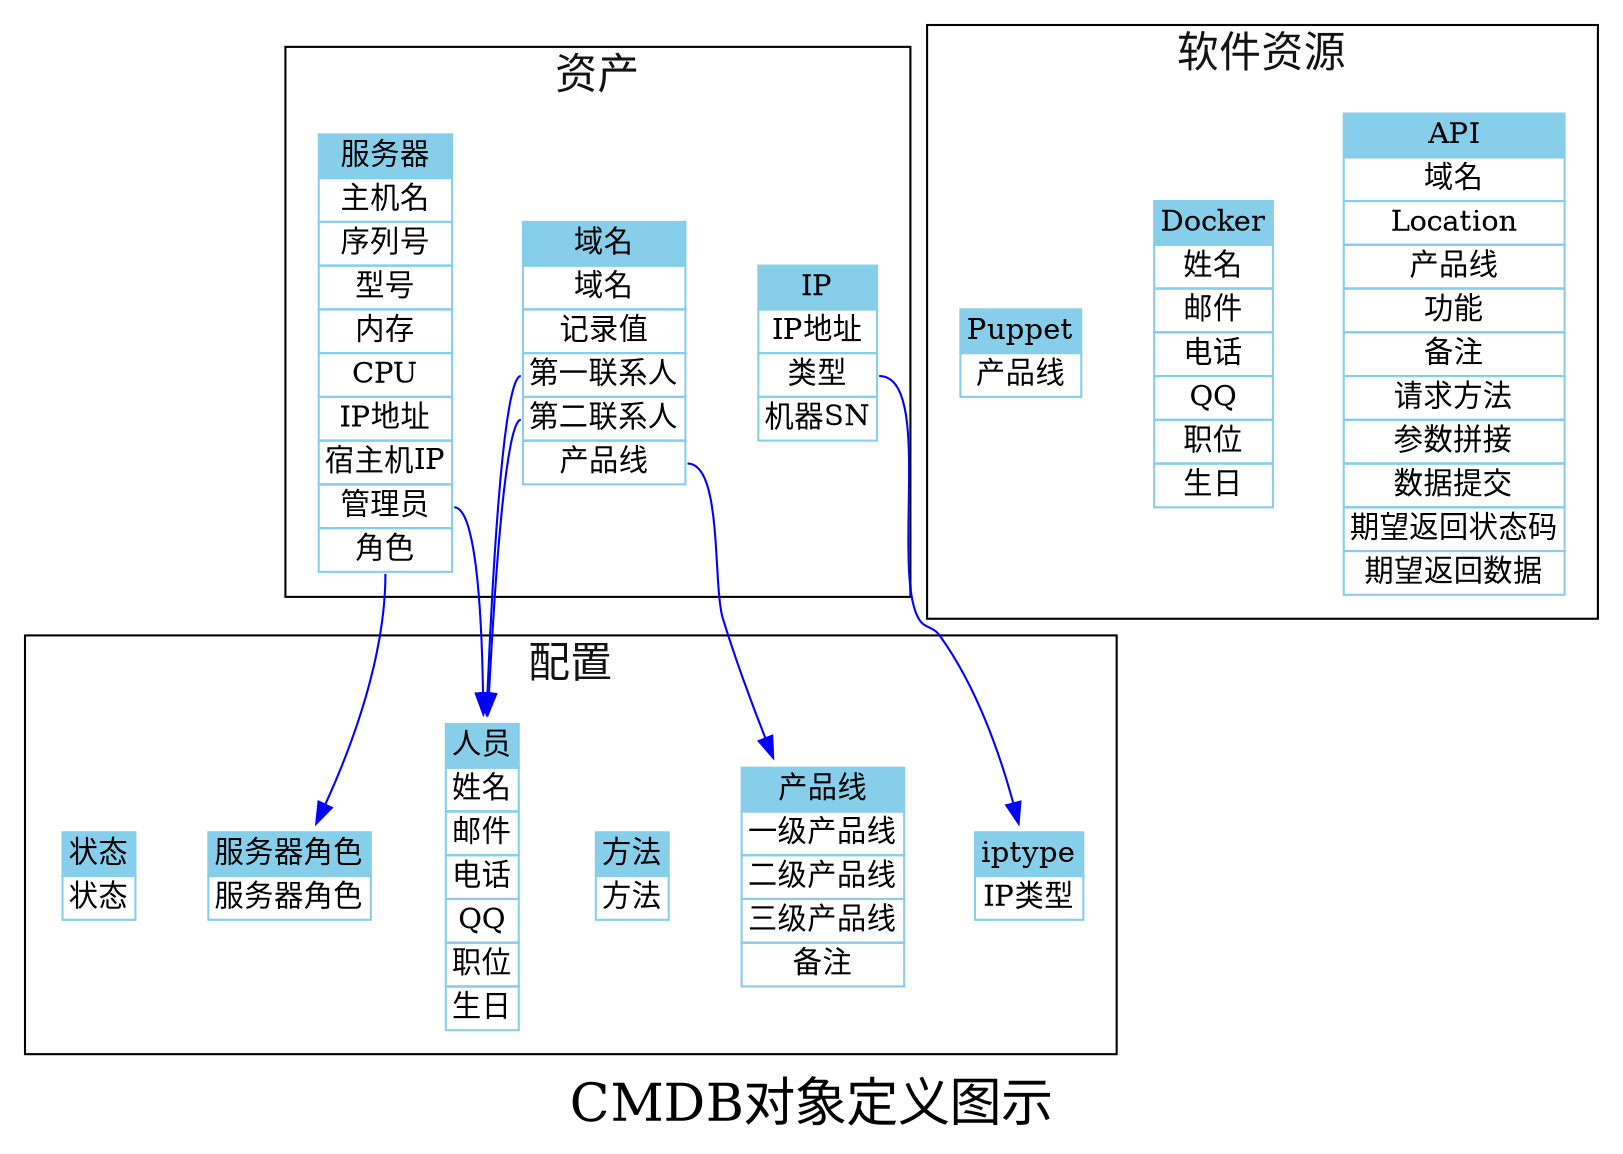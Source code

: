digraph cmdb {
 label="CMDB对象定义图示"; 
fontsize=25;
 rankdir=TB;
    subgraph cluster_配置 {
         label="配置";
fontsize=20;
fontcolor=gray7;

        "iptype" [color="skyblue", shape="plaintext", label=<<table border="0" cellborder="1" cellspacing="0" align="left"><tr><td bgcolor="skyblue">iptype</td></tr><tr><td port="ip-type">IP类型</td></tr></table>>];
        "产品线" [color="skyblue", shape="plaintext", label=<<table border="0" cellborder="1" cellspacing="0" align="left"><tr><td bgcolor="skyblue">产品线</td></tr><tr><td port="conf-productline-l1">一级产品线</td></tr><tr><td port="conf-productline-l2">二级产品线</td></tr><tr><td port="conf-productline-l3">三级产品线</td></tr><tr><td port="conf-productline-extra">备注</td></tr></table>>];
        "方法" [color="skyblue", shape="plaintext", label=<<table border="0" cellborder="1" cellspacing="0" align="left"><tr><td bgcolor="skyblue">方法</td></tr><tr><td port="http-requestmethod">方法</td></tr></table>>];
        "服务器角色" [color="skyblue", shape="plaintext", label=<<table border="0" cellborder="1" cellspacing="0" align="left"><tr><td bgcolor="skyblue">服务器角色</td></tr><tr><td port="server-role">服务器角色</td></tr></table>>];
        "人员" [color="skyblue", shape="plaintext", label=<<table border="0" cellborder="1" cellspacing="0" align="left"><tr><td bgcolor="skyblue">人员</td></tr><tr><td port="conf-staff-name">姓名</td></tr><tr><td port="conf-staff-email">邮件</td></tr><tr><td port="conf-staff-phone">电话</td></tr><tr><td port="conf-staff-qq">QQ</td></tr><tr><td port="conf-staff-title">职位</td></tr><tr><td port="conf-staff-birth">生日</td></tr></table>>];
        "状态" [color="skyblue", shape="plaintext", label=<<table border="0" cellborder="1" cellspacing="0" align="left"><tr><td bgcolor="skyblue">状态</td></tr><tr><td port="conf-status">状态</td></tr></table>>];
}
    subgraph cluster_软件资源 {
         label="软件资源";
fontsize=20;
fontcolor=gray7;

        "API" [color="skyblue", shape="plaintext", label=<<table border="0" cellborder="1" cellspacing="0" align="left"><tr><td bgcolor="skyblue">API</td></tr><tr><td port="api-base">域名</td></tr><tr><td port="api-location">Location</td></tr><tr><td port="api-productline">产品线</td></tr><tr><td port="api-function">功能</td></tr><tr><td port="api-comment">备注</td></tr><tr><td port="api-method">请求方法</td></tr><tr><td port="api-params">参数拼接</td></tr><tr><td port="api-data">数据提交</td></tr><tr><td port="api-response">期望返回状态码</td></tr><tr><td port="api-expect">期望返回数据</td></tr></table>>];
        "Docker" [color="skyblue", shape="plaintext", label=<<table border="0" cellborder="1" cellspacing="0" align="left"><tr><td bgcolor="skyblue">Docker</td></tr><tr><td port="conf-staff-name">姓名</td></tr><tr><td port="conf-staff-email">邮件</td></tr><tr><td port="conf-staff-phone">电话</td></tr><tr><td port="conf-staff-qq">QQ</td></tr><tr><td port="conf-staff-title">职位</td></tr><tr><td port="conf-staff-birth">生日</td></tr></table>>];
        "Puppet" [color="skyblue", shape="plaintext", label=<<table border="0" cellborder="1" cellspacing="0" align="left"><tr><td bgcolor="skyblue">Puppet</td></tr><tr><td port="conf-productline">产品线</td></tr></table>>];
}
    subgraph cluster_资产 {
         label="资产";
fontsize=20;
fontcolor=gray7;

        "IP":iptype -> "iptype" [color="blue",side="l"];
        "IP" [color="skyblue", shape="plaintext", label=<<table border="0" cellborder="1" cellspacing="0" align="left"><tr><td bgcolor="skyblue">IP</td></tr><tr><td port="ip">IP地址</td></tr><tr><td port="iptype">类型</td></tr><tr><td port="sn">机器SN</td></tr></table>>];
        "服务器":administrator -> "人员" [color="blue",side="l"];
        "服务器":role -> "服务器角色" [color="blue",side="l"];
        "服务器" [color="skyblue", shape="plaintext", label=<<table border="0" cellborder="1" cellspacing="0" align="left"><tr><td bgcolor="skyblue">服务器</td></tr><tr><td port="hostname">主机名</td></tr><tr><td port="sn">序列号</td></tr><tr><td port="vendor">型号</td></tr><tr><td port="mem">内存</td></tr><tr><td port="cpu">CPU</td></tr><tr><td port="ip">IP地址</td></tr><tr><td port="hypervisor-ip">宿主机IP</td></tr><tr><td port="administrator">管理员</td></tr><tr><td port="role">角色</td></tr></table>>];
        "域名":contact1 -> "人员" [color="blue",side="l"];
        "域名":contact2 -> "人员" [color="blue",side="l"];
        "域名":product -> "产品线" [color="blue",side="l"];
        "域名" [color="skyblue", shape="plaintext", label=<<table border="0" cellborder="1" cellspacing="0" align="left"><tr><td bgcolor="skyblue">域名</td></tr><tr><td port="domain">域名</td></tr><tr><td port="record">记录值</td></tr><tr><td port="contact1">第一联系人</td></tr><tr><td port="contact2">第二联系人</td></tr><tr><td port="product">产品线</td></tr></table>>];
}
}
